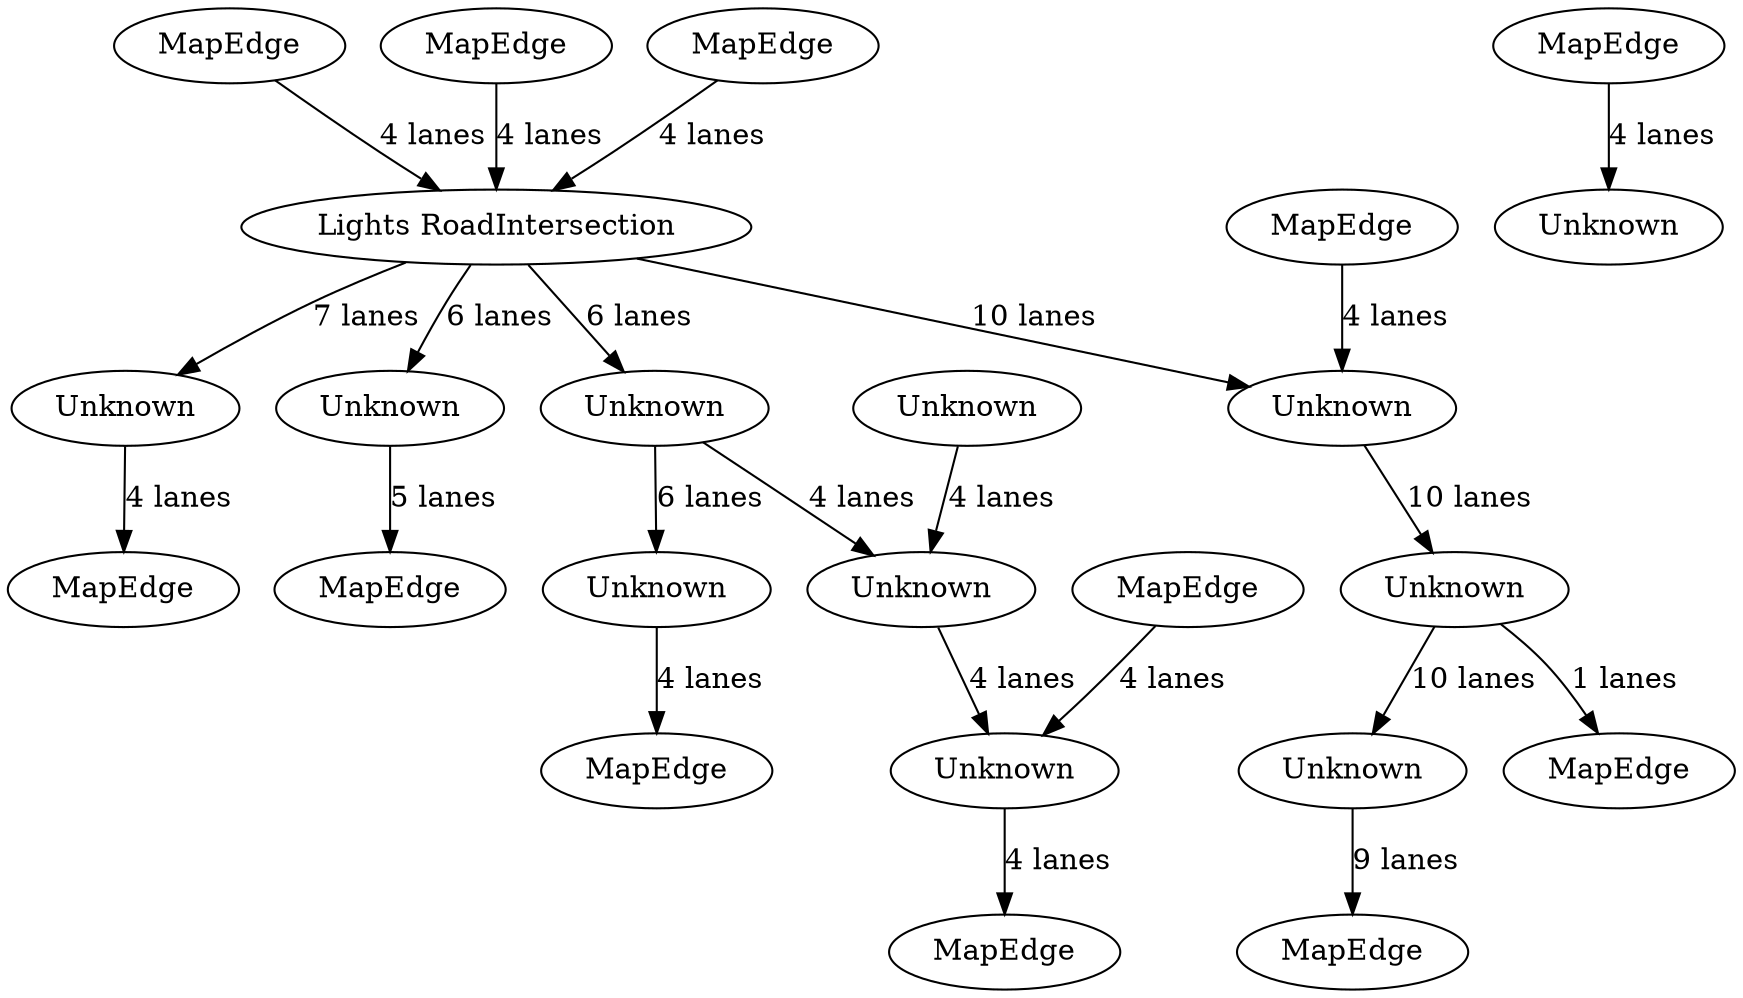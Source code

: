 digraph {
    0 [ label = "MapEdge" ]
    1 [ label = "MapEdge" ]
    2 [ label = "MapEdge" ]
    3 [ label = "Lights RoadIntersection" ]
    4 [ label = "MapEdge" ]
    5 [ label = "Unknown" ]
    6 [ label = "Unknown" ]
    7 [ label = "MapEdge" ]
    8 [ label = "MapEdge" ]
    9 [ label = "Unknown" ]
    10 [ label = "Unknown" ]
    11 [ label = "Unknown" ]
    12 [ label = "Unknown" ]
    13 [ label = "MapEdge" ]
    14 [ label = "MapEdge" ]
    15 [ label = "MapEdge" ]
    16 [ label = "Unknown" ]
    17 [ label = "Unknown" ]
    18 [ label = "Unknown" ]
    19 [ label = "MapEdge" ]
    20 [ label = "Unknown" ]
    21 [ label = "Unknown" ]
    22 [ label = "MapEdge" ]
    23 [ label = "MapEdge" ]
    23 -> 3 [ label = "4 lanes" ]
    7 -> 3 [ label = "4 lanes" ]
    3 -> 5 [ label = "6 lanes" ]
    6 -> 0 [ label = "4 lanes" ]
    3 -> 6 [ label = "7 lanes" ]
    12 -> 11 [ label = "6 lanes" ]
    3 -> 12 [ label = "6 lanes" ]
    9 -> 8 [ label = "9 lanes" ]
    3 -> 18 [ label = "10 lanes" ]
    10 -> 9 [ label = "10 lanes" ]
    18 -> 10 [ label = "10 lanes" ]
    1 -> 3 [ label = "4 lanes" ]
    11 -> 2 [ label = "4 lanes" ]
    12 -> 16 [ label = "4 lanes" ]
    16 -> 20 [ label = "4 lanes" ]
    20 -> 13 [ label = "4 lanes" ]
    10 -> 14 [ label = "1 lanes" ]
    15 -> 18 [ label = "4 lanes" ]
    17 -> 16 [ label = "4 lanes" ]
    19 -> 20 [ label = "4 lanes" ]
    22 -> 21 [ label = "4 lanes" ]
    5 -> 4 [ label = "5 lanes" ]
}
